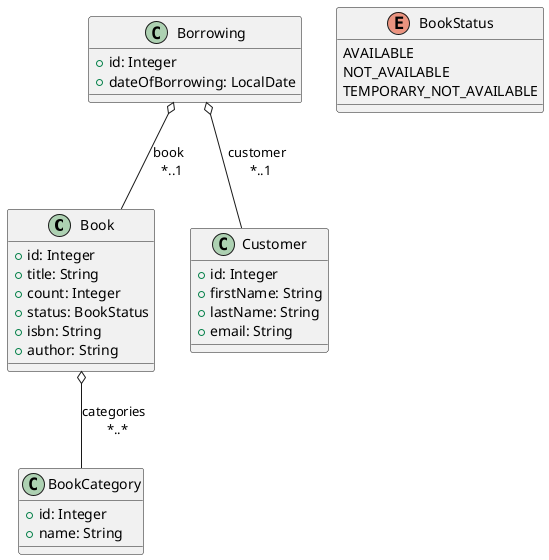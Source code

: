 @startuml
'https://plantuml.com/class-diagram

class Book {
+ id: Integer
+ title: String
+ count: Integer
+ status: BookStatus
+ isbn: String
+ author: String
}

class BookCategory {
+ id: Integer
+ name: String
}

class Customer {
+ id: Integer
+ firstName: String
+ lastName: String
+ email: String
}

class Borrowing {
+ id: Integer
+ dateOfBorrowing: LocalDate
}

enum BookStatus {
AVAILABLE
NOT_AVAILABLE
TEMPORARY_NOT_AVAILABLE
}

Book o-- BookCategory : categories \n *..*
Borrowing o-- Book :  book \n *..1
Borrowing o-- Customer : customer \n *..1

@enduml
